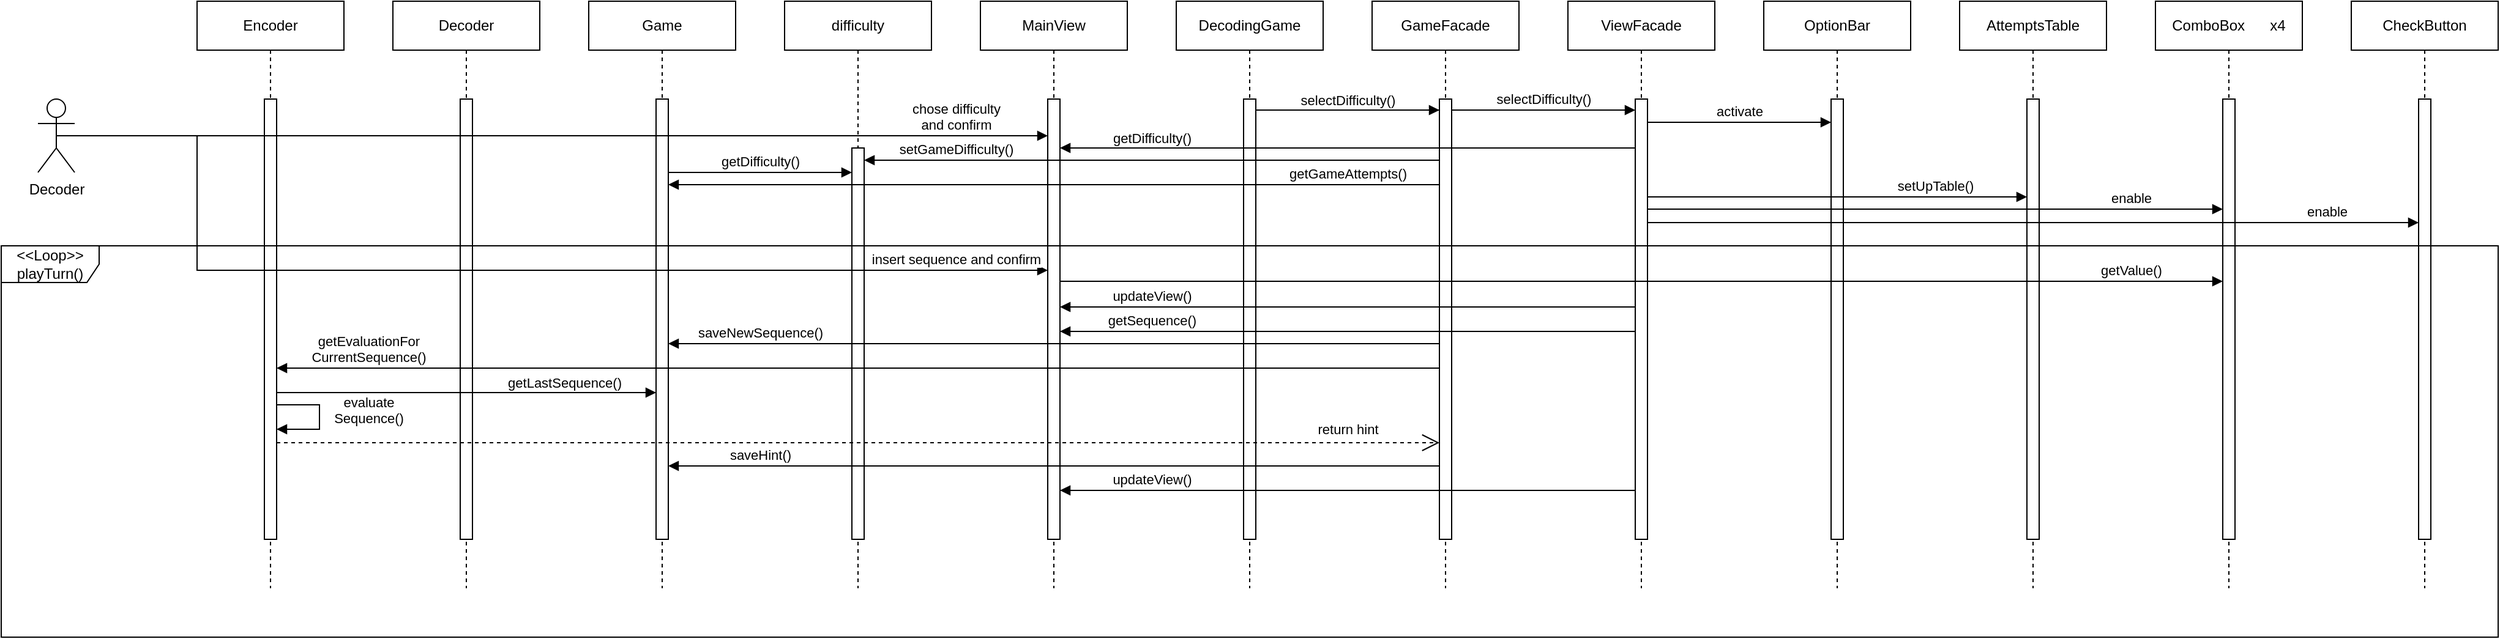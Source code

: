 <mxfile version="22.1.16" type="device">
  <diagram name="Pagina-1" id="ej1dVefqYXsf6kIaZEYO">
    <mxGraphModel dx="1366" dy="796" grid="1" gridSize="10" guides="1" tooltips="1" connect="1" arrows="1" fold="1" page="1" pageScale="1" pageWidth="850" pageHeight="1100" math="0" shadow="0">
      <root>
        <mxCell id="0" />
        <mxCell id="1" parent="0" />
        <mxCell id="bKO9Z_HtG4AWZGj5XjEJ-14" value="selectDifficulty()" style="html=1;verticalAlign=bottom;endArrow=block;curved=0;rounded=0;" edge="1" parent="1">
          <mxGeometry x="0.516" width="80" relative="1" as="geometry">
            <mxPoint x="1065" y="129" as="sourcePoint" />
            <mxPoint x="1375" y="129" as="targetPoint" />
            <mxPoint as="offset" />
          </mxGeometry>
        </mxCell>
        <mxCell id="bKO9Z_HtG4AWZGj5XjEJ-1" value="Encoder" style="shape=umlLifeline;perimeter=lifelinePerimeter;whiteSpace=wrap;html=1;container=1;dropTarget=0;collapsible=0;recursiveResize=0;outlineConnect=0;portConstraint=eastwest;newEdgeStyle={&quot;curved&quot;:0,&quot;rounded&quot;:0};" vertex="1" parent="1">
          <mxGeometry x="200" y="40" width="120" height="480" as="geometry" />
        </mxCell>
        <mxCell id="bKO9Z_HtG4AWZGj5XjEJ-42" value="" style="html=1;points=[[0,0,0,0,5],[0,1,0,0,-5],[1,0,0,0,5],[1,1,0,0,-5]];perimeter=orthogonalPerimeter;outlineConnect=0;targetShapes=umlLifeline;portConstraint=eastwest;newEdgeStyle={&quot;curved&quot;:0,&quot;rounded&quot;:0};" vertex="1" parent="bKO9Z_HtG4AWZGj5XjEJ-1">
          <mxGeometry x="55" y="80" width="10" height="360" as="geometry" />
        </mxCell>
        <mxCell id="bKO9Z_HtG4AWZGj5XjEJ-46" value="evaluate&lt;br&gt;Sequence()" style="html=1;verticalAlign=bottom;endArrow=block;curved=0;rounded=0;" edge="1" parent="bKO9Z_HtG4AWZGj5XjEJ-1">
          <mxGeometry x="0.222" y="-40" width="80" relative="1" as="geometry">
            <mxPoint x="65" y="330" as="sourcePoint" />
            <mxPoint x="65" y="350" as="targetPoint" />
            <Array as="points">
              <mxPoint x="100" y="330" />
              <mxPoint x="100" y="350" />
            </Array>
            <mxPoint x="40" y="40" as="offset" />
          </mxGeometry>
        </mxCell>
        <mxCell id="bKO9Z_HtG4AWZGj5XjEJ-2" value="Decoder" style="shape=umlActor;verticalLabelPosition=bottom;verticalAlign=top;html=1;" vertex="1" parent="1">
          <mxGeometry x="70" y="120" width="30" height="60" as="geometry" />
        </mxCell>
        <mxCell id="bKO9Z_HtG4AWZGj5XjEJ-3" value="Decoder" style="shape=umlLifeline;perimeter=lifelinePerimeter;whiteSpace=wrap;html=1;container=1;dropTarget=0;collapsible=0;recursiveResize=0;outlineConnect=0;portConstraint=eastwest;newEdgeStyle={&quot;curved&quot;:0,&quot;rounded&quot;:0};" vertex="1" parent="1">
          <mxGeometry x="360" y="40" width="120" height="480" as="geometry" />
        </mxCell>
        <mxCell id="bKO9Z_HtG4AWZGj5XjEJ-41" value="" style="html=1;points=[[0,0,0,0,5],[0,1,0,0,-5],[1,0,0,0,5],[1,1,0,0,-5]];perimeter=orthogonalPerimeter;outlineConnect=0;targetShapes=umlLifeline;portConstraint=eastwest;newEdgeStyle={&quot;curved&quot;:0,&quot;rounded&quot;:0};" vertex="1" parent="bKO9Z_HtG4AWZGj5XjEJ-3">
          <mxGeometry x="55" y="80" width="10" height="360" as="geometry" />
        </mxCell>
        <mxCell id="bKO9Z_HtG4AWZGj5XjEJ-4" value="Game" style="shape=umlLifeline;perimeter=lifelinePerimeter;whiteSpace=wrap;html=1;container=1;dropTarget=0;collapsible=0;recursiveResize=0;outlineConnect=0;portConstraint=eastwest;newEdgeStyle={&quot;curved&quot;:0,&quot;rounded&quot;:0};" vertex="1" parent="1">
          <mxGeometry x="520" y="40" width="120" height="480" as="geometry" />
        </mxCell>
        <mxCell id="bKO9Z_HtG4AWZGj5XjEJ-25" value="" style="html=1;points=[[0,0,0,0,5],[0,1,0,0,-5],[1,0,0,0,5],[1,1,0,0,-5]];perimeter=orthogonalPerimeter;outlineConnect=0;targetShapes=umlLifeline;portConstraint=eastwest;newEdgeStyle={&quot;curved&quot;:0,&quot;rounded&quot;:0};" vertex="1" parent="bKO9Z_HtG4AWZGj5XjEJ-4">
          <mxGeometry x="55" y="80" width="10" height="360" as="geometry" />
        </mxCell>
        <mxCell id="bKO9Z_HtG4AWZGj5XjEJ-5" value="difficulty" style="shape=umlLifeline;perimeter=lifelinePerimeter;whiteSpace=wrap;html=1;container=1;dropTarget=0;collapsible=0;recursiveResize=0;outlineConnect=0;portConstraint=eastwest;newEdgeStyle={&quot;curved&quot;:0,&quot;rounded&quot;:0};" vertex="1" parent="1">
          <mxGeometry x="680" y="40" width="120" height="480" as="geometry" />
        </mxCell>
        <mxCell id="bKO9Z_HtG4AWZGj5XjEJ-26" value="" style="html=1;points=[[0,0,0,0,5],[0,1,0,0,-5],[1,0,0,0,5],[1,1,0,0,-5]];perimeter=orthogonalPerimeter;outlineConnect=0;targetShapes=umlLifeline;portConstraint=eastwest;newEdgeStyle={&quot;curved&quot;:0,&quot;rounded&quot;:0};" vertex="1" parent="bKO9Z_HtG4AWZGj5XjEJ-5">
          <mxGeometry x="55" y="120" width="10" height="320" as="geometry" />
        </mxCell>
        <mxCell id="bKO9Z_HtG4AWZGj5XjEJ-6" value="MainView" style="shape=umlLifeline;perimeter=lifelinePerimeter;whiteSpace=wrap;html=1;container=1;dropTarget=0;collapsible=0;recursiveResize=0;outlineConnect=0;portConstraint=eastwest;newEdgeStyle={&quot;curved&quot;:0,&quot;rounded&quot;:0};" vertex="1" parent="1">
          <mxGeometry x="840" y="40" width="120" height="480" as="geometry" />
        </mxCell>
        <mxCell id="bKO9Z_HtG4AWZGj5XjEJ-22" value="" style="html=1;points=[[0,0,0,0,5],[0,1,0,0,-5],[1,0,0,0,5],[1,1,0,0,-5]];perimeter=orthogonalPerimeter;outlineConnect=0;targetShapes=umlLifeline;portConstraint=eastwest;newEdgeStyle={&quot;curved&quot;:0,&quot;rounded&quot;:0};" vertex="1" parent="bKO9Z_HtG4AWZGj5XjEJ-6">
          <mxGeometry x="55" y="80" width="10" height="360" as="geometry" />
        </mxCell>
        <mxCell id="bKO9Z_HtG4AWZGj5XjEJ-7" value="DecodingGame" style="shape=umlLifeline;perimeter=lifelinePerimeter;whiteSpace=wrap;html=1;container=1;dropTarget=0;collapsible=0;recursiveResize=0;outlineConnect=0;portConstraint=eastwest;newEdgeStyle={&quot;curved&quot;:0,&quot;rounded&quot;:0};" vertex="1" parent="1">
          <mxGeometry x="1000" y="40" width="120" height="480" as="geometry" />
        </mxCell>
        <mxCell id="bKO9Z_HtG4AWZGj5XjEJ-15" value="" style="html=1;points=[[0,0,0,0,5],[0,1,0,0,-5],[1,0,0,0,5],[1,1,0,0,-5]];perimeter=orthogonalPerimeter;outlineConnect=0;targetShapes=umlLifeline;portConstraint=eastwest;newEdgeStyle={&quot;curved&quot;:0,&quot;rounded&quot;:0};" vertex="1" parent="bKO9Z_HtG4AWZGj5XjEJ-7">
          <mxGeometry x="55" y="80" width="10" height="360" as="geometry" />
        </mxCell>
        <mxCell id="bKO9Z_HtG4AWZGj5XjEJ-8" value="GameFacade" style="shape=umlLifeline;perimeter=lifelinePerimeter;whiteSpace=wrap;html=1;container=1;dropTarget=0;collapsible=0;recursiveResize=0;outlineConnect=0;portConstraint=eastwest;newEdgeStyle={&quot;curved&quot;:0,&quot;rounded&quot;:0};" vertex="1" parent="1">
          <mxGeometry x="1160" y="40" width="120" height="480" as="geometry" />
        </mxCell>
        <mxCell id="bKO9Z_HtG4AWZGj5XjEJ-18" value="" style="html=1;points=[[0,0,0,0,5],[0,1,0,0,-5],[1,0,0,0,5],[1,1,0,0,-5]];perimeter=orthogonalPerimeter;outlineConnect=0;targetShapes=umlLifeline;portConstraint=eastwest;newEdgeStyle={&quot;curved&quot;:0,&quot;rounded&quot;:0};" vertex="1" parent="bKO9Z_HtG4AWZGj5XjEJ-8">
          <mxGeometry x="55" y="80" width="10" height="360" as="geometry" />
        </mxCell>
        <mxCell id="bKO9Z_HtG4AWZGj5XjEJ-9" value="ViewFacade" style="shape=umlLifeline;perimeter=lifelinePerimeter;whiteSpace=wrap;html=1;container=1;dropTarget=0;collapsible=0;recursiveResize=0;outlineConnect=0;portConstraint=eastwest;newEdgeStyle={&quot;curved&quot;:0,&quot;rounded&quot;:0};" vertex="1" parent="1">
          <mxGeometry x="1320" y="40" width="120" height="480" as="geometry" />
        </mxCell>
        <mxCell id="bKO9Z_HtG4AWZGj5XjEJ-16" value="" style="html=1;points=[[0,0,0,0,5],[0,1,0,0,-5],[1,0,0,0,5],[1,1,0,0,-5]];perimeter=orthogonalPerimeter;outlineConnect=0;targetShapes=umlLifeline;portConstraint=eastwest;newEdgeStyle={&quot;curved&quot;:0,&quot;rounded&quot;:0};" vertex="1" parent="bKO9Z_HtG4AWZGj5XjEJ-9">
          <mxGeometry x="55" y="80" width="10" height="360" as="geometry" />
        </mxCell>
        <mxCell id="bKO9Z_HtG4AWZGj5XjEJ-10" value="OptionBar" style="shape=umlLifeline;perimeter=lifelinePerimeter;whiteSpace=wrap;html=1;container=1;dropTarget=0;collapsible=0;recursiveResize=0;outlineConnect=0;portConstraint=eastwest;newEdgeStyle={&quot;curved&quot;:0,&quot;rounded&quot;:0};" vertex="1" parent="1">
          <mxGeometry x="1480" y="40" width="120" height="480" as="geometry" />
        </mxCell>
        <mxCell id="bKO9Z_HtG4AWZGj5XjEJ-20" value="" style="html=1;points=[[0,0,0,0,5],[0,1,0,0,-5],[1,0,0,0,5],[1,1,0,0,-5]];perimeter=orthogonalPerimeter;outlineConnect=0;targetShapes=umlLifeline;portConstraint=eastwest;newEdgeStyle={&quot;curved&quot;:0,&quot;rounded&quot;:0};" vertex="1" parent="bKO9Z_HtG4AWZGj5XjEJ-10">
          <mxGeometry x="55" y="80" width="10" height="360" as="geometry" />
        </mxCell>
        <mxCell id="bKO9Z_HtG4AWZGj5XjEJ-11" value="AttemptsTable" style="shape=umlLifeline;perimeter=lifelinePerimeter;whiteSpace=wrap;html=1;container=1;dropTarget=0;collapsible=0;recursiveResize=0;outlineConnect=0;portConstraint=eastwest;newEdgeStyle={&quot;curved&quot;:0,&quot;rounded&quot;:0};" vertex="1" parent="1">
          <mxGeometry x="1640" y="40" width="120" height="480" as="geometry" />
        </mxCell>
        <mxCell id="bKO9Z_HtG4AWZGj5XjEJ-29" value="" style="html=1;points=[[0,0,0,0,5],[0,1,0,0,-5],[1,0,0,0,5],[1,1,0,0,-5]];perimeter=orthogonalPerimeter;outlineConnect=0;targetShapes=umlLifeline;portConstraint=eastwest;newEdgeStyle={&quot;curved&quot;:0,&quot;rounded&quot;:0};" vertex="1" parent="bKO9Z_HtG4AWZGj5XjEJ-11">
          <mxGeometry x="55" y="80" width="10" height="360" as="geometry" />
        </mxCell>
        <mxCell id="bKO9Z_HtG4AWZGj5XjEJ-12" value="ComboBox&lt;span style=&quot;white-space: pre;&quot;&gt;&#x9;&lt;/span&gt;x4" style="shape=umlLifeline;perimeter=lifelinePerimeter;whiteSpace=wrap;html=1;container=1;dropTarget=0;collapsible=0;recursiveResize=0;outlineConnect=0;portConstraint=eastwest;newEdgeStyle={&quot;curved&quot;:0,&quot;rounded&quot;:0};" vertex="1" parent="1">
          <mxGeometry x="1800" y="40" width="120" height="480" as="geometry" />
        </mxCell>
        <mxCell id="bKO9Z_HtG4AWZGj5XjEJ-32" value="" style="html=1;points=[[0,0,0,0,5],[0,1,0,0,-5],[1,0,0,0,5],[1,1,0,0,-5]];perimeter=orthogonalPerimeter;outlineConnect=0;targetShapes=umlLifeline;portConstraint=eastwest;newEdgeStyle={&quot;curved&quot;:0,&quot;rounded&quot;:0};" vertex="1" parent="bKO9Z_HtG4AWZGj5XjEJ-12">
          <mxGeometry x="55" y="80" width="10" height="360" as="geometry" />
        </mxCell>
        <mxCell id="bKO9Z_HtG4AWZGj5XjEJ-13" value="CheckButton" style="shape=umlLifeline;perimeter=lifelinePerimeter;whiteSpace=wrap;html=1;container=1;dropTarget=0;collapsible=0;recursiveResize=0;outlineConnect=0;portConstraint=eastwest;newEdgeStyle={&quot;curved&quot;:0,&quot;rounded&quot;:0};" vertex="1" parent="1">
          <mxGeometry x="1960" y="40" width="120" height="480" as="geometry" />
        </mxCell>
        <mxCell id="bKO9Z_HtG4AWZGj5XjEJ-33" value="" style="html=1;points=[[0,0,0,0,5],[0,1,0,0,-5],[1,0,0,0,5],[1,1,0,0,-5]];perimeter=orthogonalPerimeter;outlineConnect=0;targetShapes=umlLifeline;portConstraint=eastwest;newEdgeStyle={&quot;curved&quot;:0,&quot;rounded&quot;:0};" vertex="1" parent="bKO9Z_HtG4AWZGj5XjEJ-13">
          <mxGeometry x="55" y="80" width="10" height="360" as="geometry" />
        </mxCell>
        <mxCell id="bKO9Z_HtG4AWZGj5XjEJ-17" value="selectDifficulty()" style="html=1;verticalAlign=bottom;endArrow=block;curved=0;rounded=0;" edge="1" parent="1">
          <mxGeometry y="-1" width="80" relative="1" as="geometry">
            <mxPoint x="1065" y="129" as="sourcePoint" />
            <mxPoint x="1215" y="129" as="targetPoint" />
            <mxPoint as="offset" />
          </mxGeometry>
        </mxCell>
        <mxCell id="bKO9Z_HtG4AWZGj5XjEJ-19" value="activate" style="html=1;verticalAlign=bottom;endArrow=block;curved=0;rounded=0;" edge="1" parent="1">
          <mxGeometry width="80" relative="1" as="geometry">
            <mxPoint x="1385" y="139" as="sourcePoint" />
            <mxPoint x="1535" y="139" as="targetPoint" />
          </mxGeometry>
        </mxCell>
        <mxCell id="bKO9Z_HtG4AWZGj5XjEJ-21" value="chose difficulty&lt;br&gt;and confirm" style="html=1;verticalAlign=bottom;endArrow=block;curved=0;rounded=0;exitX=0.5;exitY=0.5;exitDx=0;exitDy=0;exitPerimeter=0;" edge="1" parent="1" source="bKO9Z_HtG4AWZGj5XjEJ-2" target="bKO9Z_HtG4AWZGj5XjEJ-22">
          <mxGeometry x="0.815" width="80" relative="1" as="geometry">
            <mxPoint x="460" y="140" as="sourcePoint" />
            <mxPoint x="810" y="150" as="targetPoint" />
            <mxPoint as="offset" />
          </mxGeometry>
        </mxCell>
        <mxCell id="bKO9Z_HtG4AWZGj5XjEJ-23" value="getDifficulty()" style="html=1;verticalAlign=bottom;endArrow=block;curved=0;rounded=0;" edge="1" parent="1">
          <mxGeometry x="0.681" y="1" width="80" relative="1" as="geometry">
            <mxPoint x="1375" y="160" as="sourcePoint" />
            <mxPoint x="905" y="160" as="targetPoint" />
            <mxPoint as="offset" />
          </mxGeometry>
        </mxCell>
        <mxCell id="bKO9Z_HtG4AWZGj5XjEJ-24" value="setGameDifficulty()" style="html=1;verticalAlign=bottom;endArrow=block;curved=0;rounded=0;" edge="1" parent="1" target="bKO9Z_HtG4AWZGj5XjEJ-26">
          <mxGeometry x="0.681" width="80" relative="1" as="geometry">
            <mxPoint x="1215" y="170" as="sourcePoint" />
            <mxPoint x="585" y="170" as="targetPoint" />
            <mxPoint as="offset" />
          </mxGeometry>
        </mxCell>
        <mxCell id="bKO9Z_HtG4AWZGj5XjEJ-27" value="getDifficulty()" style="html=1;verticalAlign=bottom;endArrow=block;curved=0;rounded=0;" edge="1" parent="1">
          <mxGeometry width="80" relative="1" as="geometry">
            <mxPoint x="585" y="180" as="sourcePoint" />
            <mxPoint x="735" y="180" as="targetPoint" />
          </mxGeometry>
        </mxCell>
        <mxCell id="bKO9Z_HtG4AWZGj5XjEJ-28" value="getGameAttempts()" style="html=1;verticalAlign=bottom;endArrow=block;curved=0;rounded=0;" edge="1" parent="1">
          <mxGeometry x="-0.762" width="80" relative="1" as="geometry">
            <mxPoint x="1215" y="190" as="sourcePoint" />
            <mxPoint x="585" y="190" as="targetPoint" />
            <mxPoint as="offset" />
          </mxGeometry>
        </mxCell>
        <mxCell id="bKO9Z_HtG4AWZGj5XjEJ-30" value="setUpTable()" style="html=1;verticalAlign=bottom;endArrow=block;curved=0;rounded=0;" edge="1" parent="1">
          <mxGeometry x="0.516" width="80" relative="1" as="geometry">
            <mxPoint x="1385" y="200.0" as="sourcePoint" />
            <mxPoint x="1695" y="200.0" as="targetPoint" />
            <mxPoint as="offset" />
          </mxGeometry>
        </mxCell>
        <mxCell id="bKO9Z_HtG4AWZGj5XjEJ-31" value="enable" style="html=1;verticalAlign=bottom;endArrow=block;curved=0;rounded=0;" edge="1" parent="1">
          <mxGeometry x="0.681" width="80" relative="1" as="geometry">
            <mxPoint x="1385" y="210" as="sourcePoint" />
            <mxPoint x="1855" y="210" as="targetPoint" />
            <mxPoint as="offset" />
          </mxGeometry>
        </mxCell>
        <mxCell id="bKO9Z_HtG4AWZGj5XjEJ-34" value="enable" style="html=1;verticalAlign=bottom;endArrow=block;curved=0;rounded=0;" edge="1" parent="1">
          <mxGeometry x="0.762" width="80" relative="1" as="geometry">
            <mxPoint x="1385" y="221.0" as="sourcePoint" />
            <mxPoint x="2015" y="221.0" as="targetPoint" />
            <mxPoint as="offset" />
          </mxGeometry>
        </mxCell>
        <mxCell id="bKO9Z_HtG4AWZGj5XjEJ-35" value="&amp;lt;&amp;lt;Loop&amp;gt;&amp;gt;&lt;br&gt;playTurn()" style="shape=umlFrame;whiteSpace=wrap;html=1;pointerEvents=0;width=80;height=30;" vertex="1" parent="1">
          <mxGeometry x="40" y="240" width="2040" height="320" as="geometry" />
        </mxCell>
        <mxCell id="bKO9Z_HtG4AWZGj5XjEJ-36" value="insert sequence and confirm" style="html=1;verticalAlign=bottom;endArrow=block;curved=0;rounded=0;exitX=0.5;exitY=0.5;exitDx=0;exitDy=0;exitPerimeter=0;" edge="1" parent="1" source="bKO9Z_HtG4AWZGj5XjEJ-2" target="bKO9Z_HtG4AWZGj5XjEJ-22">
          <mxGeometry x="0.837" width="80" relative="1" as="geometry">
            <mxPoint x="370" y="260" as="sourcePoint" />
            <mxPoint x="450" y="260" as="targetPoint" />
            <Array as="points">
              <mxPoint x="200" y="150" />
              <mxPoint x="200" y="260" />
            </Array>
            <mxPoint as="offset" />
          </mxGeometry>
        </mxCell>
        <mxCell id="bKO9Z_HtG4AWZGj5XjEJ-37" value="getValue()" style="html=1;verticalAlign=bottom;endArrow=block;curved=0;rounded=0;" edge="1" parent="1">
          <mxGeometry x="0.842" width="80" relative="1" as="geometry">
            <mxPoint x="905" y="269.0" as="sourcePoint" />
            <mxPoint x="1855" y="269.0" as="targetPoint" />
            <mxPoint as="offset" />
          </mxGeometry>
        </mxCell>
        <mxCell id="bKO9Z_HtG4AWZGj5XjEJ-40" value="getSequence()" style="html=1;verticalAlign=bottom;endArrow=block;curved=0;rounded=0;" edge="1" parent="1">
          <mxGeometry x="0.681" width="80" relative="1" as="geometry">
            <mxPoint x="1375" y="310" as="sourcePoint" />
            <mxPoint x="905" y="310" as="targetPoint" />
            <mxPoint as="offset" />
          </mxGeometry>
        </mxCell>
        <mxCell id="bKO9Z_HtG4AWZGj5XjEJ-43" value="saveNewSequence()" style="html=1;verticalAlign=bottom;endArrow=block;curved=0;rounded=0;" edge="1" parent="1">
          <mxGeometry x="0.762" width="80" relative="1" as="geometry">
            <mxPoint x="1215" y="320" as="sourcePoint" />
            <mxPoint x="585" y="320" as="targetPoint" />
            <mxPoint as="offset" />
          </mxGeometry>
        </mxCell>
        <mxCell id="bKO9Z_HtG4AWZGj5XjEJ-44" value="getEvaluationFor&lt;br&gt;CurrentSequence()" style="html=1;verticalAlign=bottom;endArrow=block;curved=0;rounded=0;" edge="1" parent="1">
          <mxGeometry x="0.842" width="80" relative="1" as="geometry">
            <mxPoint x="1215.0" y="340" as="sourcePoint" />
            <mxPoint x="265" y="340" as="targetPoint" />
            <mxPoint as="offset" />
          </mxGeometry>
        </mxCell>
        <mxCell id="bKO9Z_HtG4AWZGj5XjEJ-45" value="getLastSequence()" style="html=1;verticalAlign=bottom;endArrow=block;curved=0;rounded=0;" edge="1" parent="1">
          <mxGeometry x="0.516" y="-1" width="80" relative="1" as="geometry">
            <mxPoint x="265" y="360.0" as="sourcePoint" />
            <mxPoint x="575.0" y="360.0" as="targetPoint" />
            <mxPoint as="offset" />
          </mxGeometry>
        </mxCell>
        <mxCell id="bKO9Z_HtG4AWZGj5XjEJ-47" value="saveHint()" style="html=1;verticalAlign=bottom;endArrow=block;curved=0;rounded=0;" edge="1" parent="1">
          <mxGeometry x="0.762" width="80" relative="1" as="geometry">
            <mxPoint x="1215" y="420" as="sourcePoint" />
            <mxPoint x="585" y="420" as="targetPoint" />
            <mxPoint as="offset" />
          </mxGeometry>
        </mxCell>
        <mxCell id="bKO9Z_HtG4AWZGj5XjEJ-48" value="return hint" style="endArrow=open;endSize=12;dashed=1;html=1;rounded=0;" edge="1" parent="1">
          <mxGeometry x="0.842" y="11" width="160" relative="1" as="geometry">
            <mxPoint x="265" y="401" as="sourcePoint" />
            <mxPoint x="1215" y="401" as="targetPoint" />
            <mxPoint as="offset" />
          </mxGeometry>
        </mxCell>
        <mxCell id="bKO9Z_HtG4AWZGj5XjEJ-49" value="updateView()" style="html=1;verticalAlign=bottom;endArrow=block;curved=0;rounded=0;" edge="1" parent="1">
          <mxGeometry x="0.681" width="80" relative="1" as="geometry">
            <mxPoint x="1375" y="290" as="sourcePoint" />
            <mxPoint x="905" y="290" as="targetPoint" />
            <mxPoint as="offset" />
          </mxGeometry>
        </mxCell>
        <mxCell id="bKO9Z_HtG4AWZGj5XjEJ-50" value="updateView()" style="html=1;verticalAlign=bottom;endArrow=block;curved=0;rounded=0;" edge="1" parent="1">
          <mxGeometry x="0.681" width="80" relative="1" as="geometry">
            <mxPoint x="1375" y="440.0" as="sourcePoint" />
            <mxPoint x="905" y="440.0" as="targetPoint" />
            <mxPoint as="offset" />
          </mxGeometry>
        </mxCell>
      </root>
    </mxGraphModel>
  </diagram>
</mxfile>

